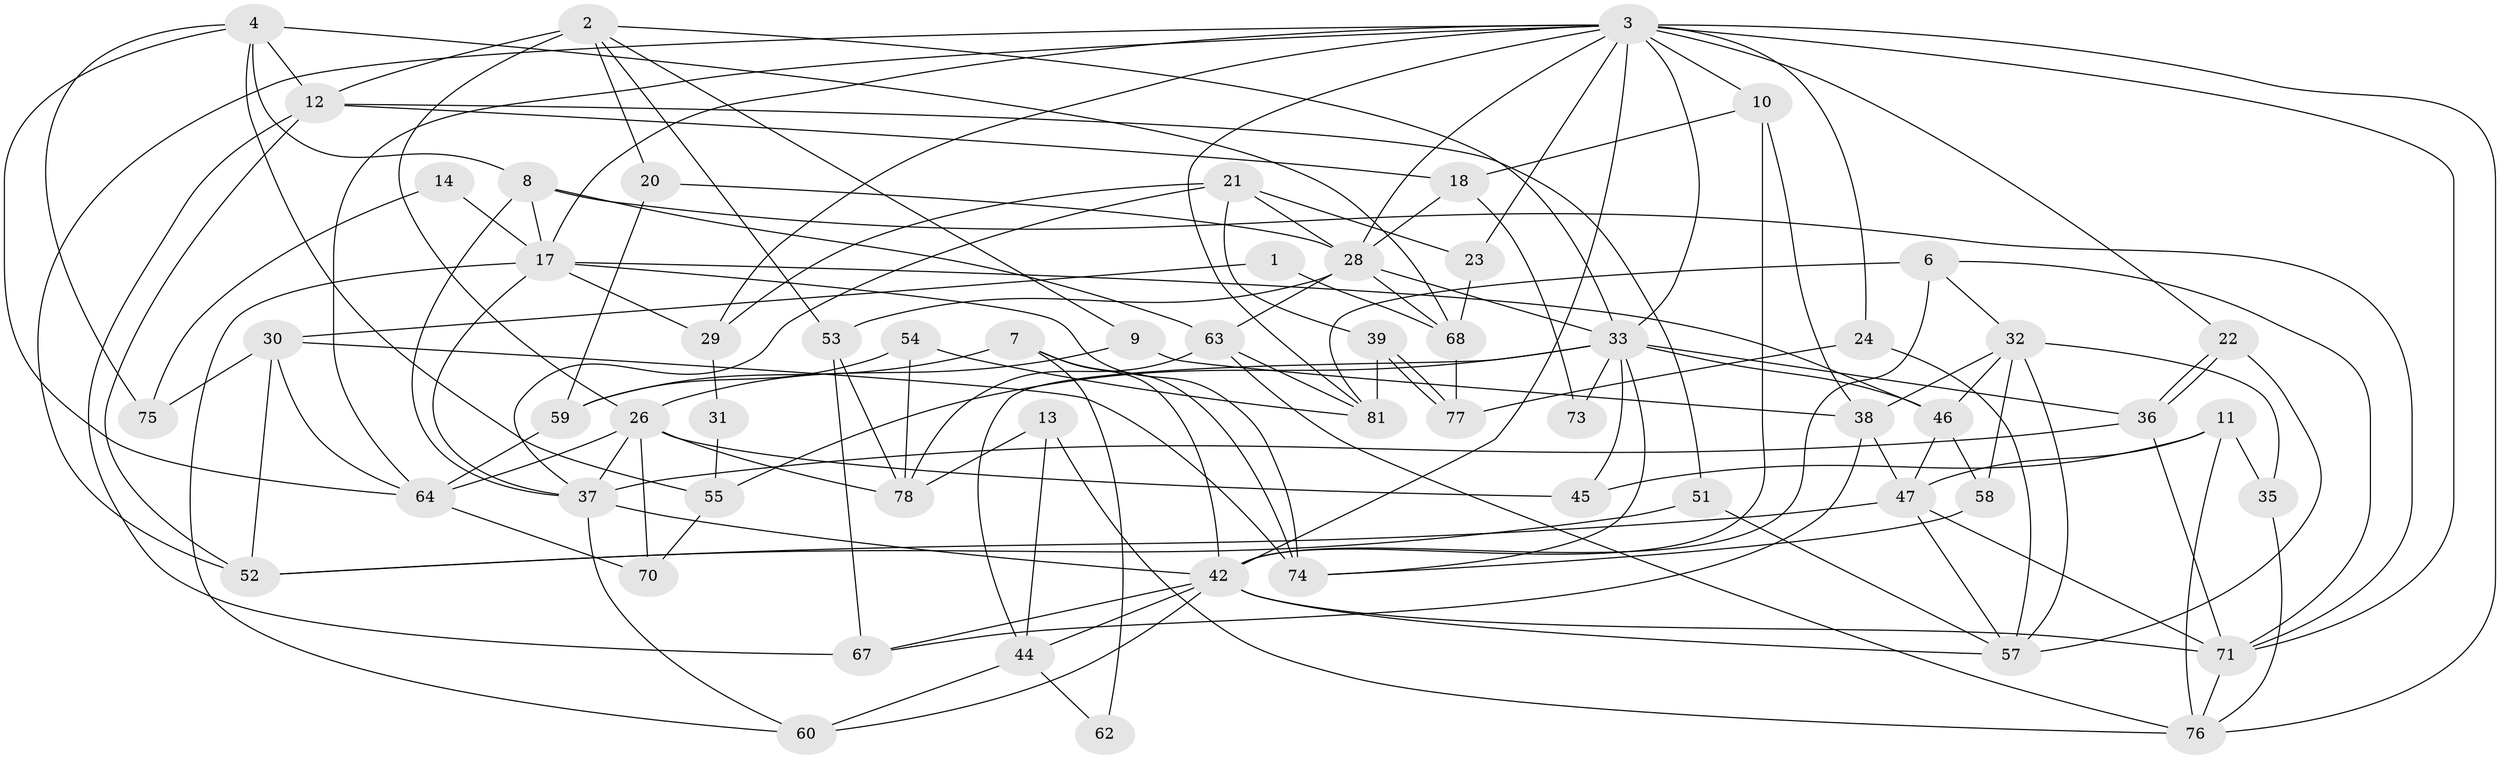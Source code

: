 // original degree distribution, {2: 0.10465116279069768, 6: 0.09302325581395349, 4: 0.29069767441860467, 5: 0.1744186046511628, 3: 0.29069767441860467, 7: 0.046511627906976744}
// Generated by graph-tools (version 1.1) at 2025/18/03/04/25 18:18:56]
// undirected, 60 vertices, 143 edges
graph export_dot {
graph [start="1"]
  node [color=gray90,style=filled];
  1;
  2 [super="+41"];
  3 [super="+27+5"];
  4 [super="+86+19"];
  6;
  7;
  8;
  9;
  10 [super="+15"];
  11;
  12 [super="+16"];
  13;
  14;
  17 [super="+49+65"];
  18;
  20 [super="+40"];
  21 [super="+61"];
  22;
  23;
  24;
  26 [super="+66"];
  28 [super="+34"];
  29;
  30;
  31;
  32 [super="+84"];
  33 [super="+72+50"];
  35;
  36;
  37 [super="+56"];
  38;
  39;
  42 [super="+43+79"];
  44 [super="+69"];
  45;
  46;
  47 [super="+85+48"];
  51;
  52;
  53;
  54;
  55;
  57;
  58;
  59;
  60;
  62;
  63;
  64;
  67;
  68;
  70;
  71;
  73;
  74;
  75;
  76 [super="+83"];
  77;
  78;
  81;
  1 -- 30;
  1 -- 68;
  2 -- 53;
  2 -- 33;
  2 -- 9;
  2 -- 12;
  2 -- 20;
  2 -- 26;
  3 -- 28;
  3 -- 81;
  3 -- 23;
  3 -- 52;
  3 -- 64;
  3 -- 22;
  3 -- 71;
  3 -- 24;
  3 -- 42;
  3 -- 33;
  3 -- 17;
  3 -- 10;
  3 -- 29;
  3 -- 76;
  4 -- 68;
  4 -- 8 [weight=2];
  4 -- 75;
  4 -- 64;
  4 -- 12;
  4 -- 55;
  6 -- 71;
  6 -- 32;
  6 -- 81;
  6 -- 42;
  7 -- 74;
  7 -- 59;
  7 -- 62;
  7 -- 42;
  8 -- 63;
  8 -- 17;
  8 -- 71;
  8 -- 37;
  9 -- 26;
  9 -- 38;
  10 -- 18;
  10 -- 38;
  10 -- 42 [weight=2];
  11 -- 35;
  11 -- 45;
  11 -- 47;
  11 -- 76;
  12 -- 67;
  12 -- 18;
  12 -- 51;
  12 -- 52;
  13 -- 76;
  13 -- 78;
  13 -- 44;
  14 -- 17;
  14 -- 75;
  17 -- 60;
  17 -- 74;
  17 -- 29;
  17 -- 37;
  17 -- 46;
  18 -- 73;
  18 -- 28;
  20 -- 59;
  20 -- 28;
  21 -- 39;
  21 -- 37;
  21 -- 23;
  21 -- 28;
  21 -- 29;
  22 -- 36;
  22 -- 36;
  22 -- 57;
  23 -- 68;
  24 -- 77;
  24 -- 57;
  26 -- 64;
  26 -- 78;
  26 -- 70;
  26 -- 45;
  26 -- 37;
  28 -- 53;
  28 -- 63;
  28 -- 68;
  28 -- 33;
  29 -- 31;
  30 -- 52;
  30 -- 74;
  30 -- 64;
  30 -- 75;
  31 -- 55;
  32 -- 57;
  32 -- 35;
  32 -- 46;
  32 -- 58;
  32 -- 38;
  33 -- 73;
  33 -- 36;
  33 -- 45;
  33 -- 46;
  33 -- 74;
  33 -- 44;
  33 -- 55;
  35 -- 76;
  36 -- 71;
  36 -- 37;
  37 -- 60;
  37 -- 42;
  38 -- 67;
  38 -- 47;
  39 -- 77;
  39 -- 77;
  39 -- 81;
  42 -- 71;
  42 -- 57;
  42 -- 60;
  42 -- 44;
  42 -- 67;
  44 -- 60;
  44 -- 62;
  46 -- 58;
  46 -- 47;
  47 -- 71;
  47 -- 52;
  47 -- 57;
  51 -- 57;
  51 -- 52;
  53 -- 78;
  53 -- 67;
  54 -- 59;
  54 -- 78;
  54 -- 81;
  55 -- 70;
  58 -- 74;
  59 -- 64;
  63 -- 81;
  63 -- 76;
  63 -- 78;
  64 -- 70;
  68 -- 77;
  71 -- 76;
}

